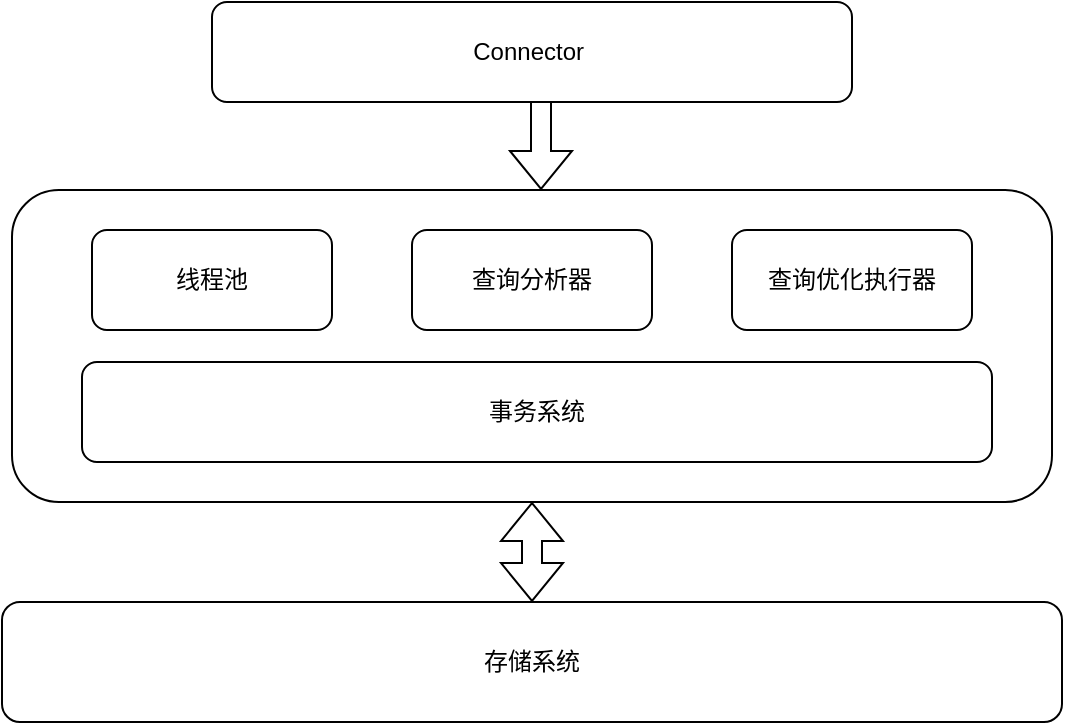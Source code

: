 <mxfile version="21.6.8" type="github">
  <diagram id="nd12AspO68LySFYJDvHo" name="第 1 页">
    <mxGraphModel dx="2074" dy="1124" grid="1" gridSize="10" guides="1" tooltips="1" connect="1" arrows="1" fold="1" page="1" pageScale="1" pageWidth="827" pageHeight="1169" math="0" shadow="0">
      <root>
        <mxCell id="0" />
        <mxCell id="1" parent="0" />
        <mxCell id="Csv7fHlcBsPj_ocWIDqv-10" value="" style="edgeStyle=orthogonalEdgeStyle;rounded=0;orthogonalLoop=1;jettySize=auto;html=1;shape=flexArrow;strokeWidth=1;" edge="1" parent="1">
          <mxGeometry relative="1" as="geometry">
            <mxPoint x="474.5" y="300" as="sourcePoint" />
            <mxPoint x="474.5" y="384" as="targetPoint" />
          </mxGeometry>
        </mxCell>
        <mxCell id="Csv7fHlcBsPj_ocWIDqv-1" value="Connector&amp;nbsp;" style="rounded=1;whiteSpace=wrap;html=1;" vertex="1" parent="1">
          <mxGeometry x="310" y="290" width="320" height="50" as="geometry" />
        </mxCell>
        <mxCell id="Csv7fHlcBsPj_ocWIDqv-2" value="" style="rounded=1;whiteSpace=wrap;html=1;" vertex="1" parent="1">
          <mxGeometry x="210" y="384" width="520" height="156" as="geometry" />
        </mxCell>
        <mxCell id="Csv7fHlcBsPj_ocWIDqv-3" value="线程池" style="rounded=1;whiteSpace=wrap;html=1;" vertex="1" parent="1">
          <mxGeometry x="250" y="404" width="120" height="50" as="geometry" />
        </mxCell>
        <mxCell id="Csv7fHlcBsPj_ocWIDqv-4" value="查询分析器" style="rounded=1;whiteSpace=wrap;html=1;" vertex="1" parent="1">
          <mxGeometry x="410" y="404" width="120" height="50" as="geometry" />
        </mxCell>
        <mxCell id="Csv7fHlcBsPj_ocWIDqv-6" value="查询优化执行器" style="rounded=1;whiteSpace=wrap;html=1;" vertex="1" parent="1">
          <mxGeometry x="570" y="404" width="120" height="50" as="geometry" />
        </mxCell>
        <mxCell id="Csv7fHlcBsPj_ocWIDqv-7" value="事务系统" style="rounded=1;whiteSpace=wrap;html=1;" vertex="1" parent="1">
          <mxGeometry x="245" y="470" width="455" height="50" as="geometry" />
        </mxCell>
        <mxCell id="Csv7fHlcBsPj_ocWIDqv-8" value="存储系统" style="rounded=1;whiteSpace=wrap;html=1;" vertex="1" parent="1">
          <mxGeometry x="205" y="590" width="530" height="60" as="geometry" />
        </mxCell>
        <mxCell id="Csv7fHlcBsPj_ocWIDqv-15" value="" style="shape=flexArrow;endArrow=classic;startArrow=classic;html=1;rounded=0;entryX=0.5;entryY=1;entryDx=0;entryDy=0;" edge="1" parent="1" source="Csv7fHlcBsPj_ocWIDqv-8" target="Csv7fHlcBsPj_ocWIDqv-2">
          <mxGeometry width="100" height="100" relative="1" as="geometry">
            <mxPoint x="246" y="960" as="sourcePoint" />
            <mxPoint x="346" y="860" as="targetPoint" />
          </mxGeometry>
        </mxCell>
      </root>
    </mxGraphModel>
  </diagram>
</mxfile>

